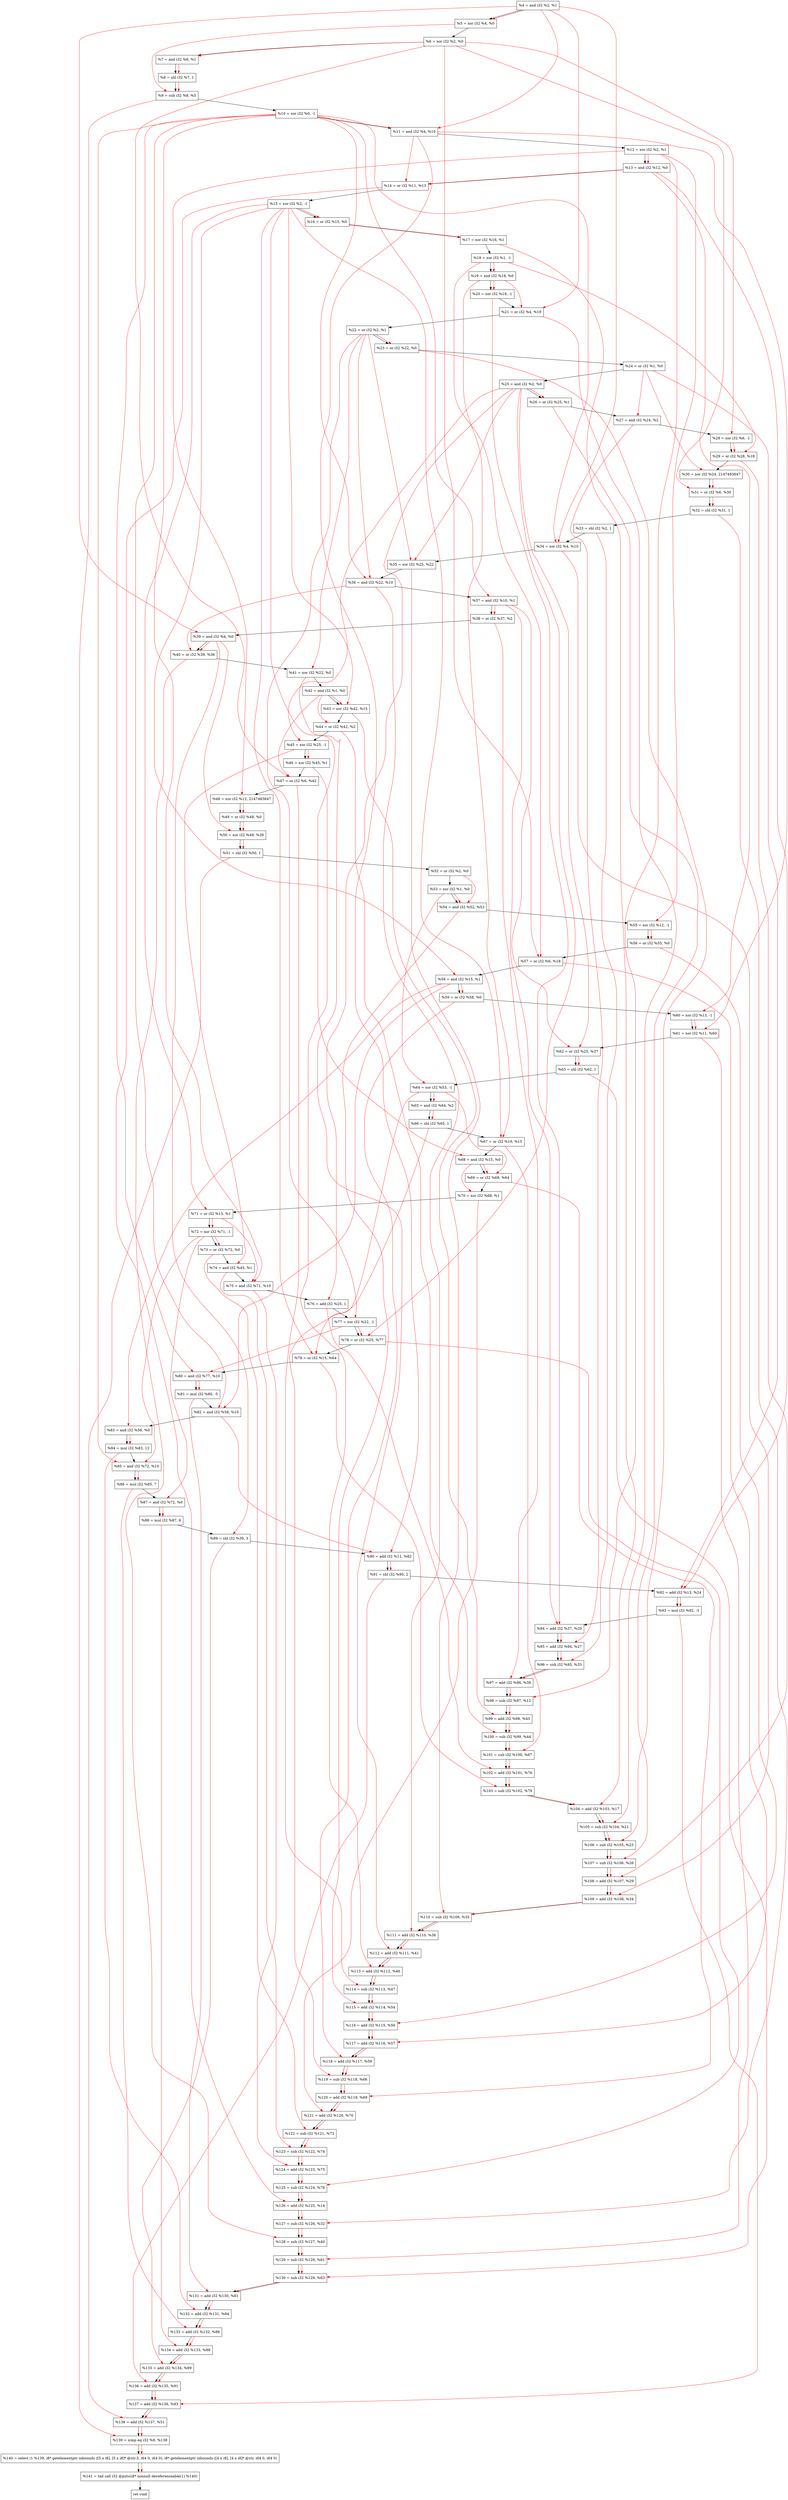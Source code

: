 digraph "DFG for'crackme' function" {
	Node0x18f7e80[shape=record, label="  %4 = and i32 %2, %1"];
	Node0x18f7f40[shape=record, label="  %5 = xor i32 %4, %0"];
	Node0x18f7fb0[shape=record, label="  %6 = xor i32 %2, %0"];
	Node0x18f8020[shape=record, label="  %7 = and i32 %6, %1"];
	Node0x18f86a0[shape=record, label="  %8 = shl i32 %7, 1"];
	Node0x18f8710[shape=record, label="  %9 = sub i32 %8, %5"];
	Node0x18f87b0[shape=record, label="  %10 = xor i32 %0, -1"];
	Node0x18f8820[shape=record, label="  %11 = and i32 %4, %10"];
	Node0x18f8890[shape=record, label="  %12 = xor i32 %2, %1"];
	Node0x18f8900[shape=record, label="  %13 = and i32 %12, %0"];
	Node0x18f8970[shape=record, label="  %14 = or i32 %11, %13"];
	Node0x18f89e0[shape=record, label="  %15 = xor i32 %2, -1"];
	Node0x18f8a50[shape=record, label="  %16 = or i32 %15, %0"];
	Node0x18f8ac0[shape=record, label="  %17 = xor i32 %16, %1"];
	Node0x18f8b30[shape=record, label="  %18 = xor i32 %1, -1"];
	Node0x18f8ba0[shape=record, label="  %19 = and i32 %18, %0"];
	Node0x18f8c10[shape=record, label="  %20 = xor i32 %19, -1"];
	Node0x18f8c80[shape=record, label="  %21 = or i32 %4, %19"];
	Node0x18f8cf0[shape=record, label="  %22 = or i32 %2, %1"];
	Node0x18f8d60[shape=record, label="  %23 = or i32 %22, %0"];
	Node0x18f8dd0[shape=record, label="  %24 = or i32 %1, %0"];
	Node0x18f8e40[shape=record, label="  %25 = and i32 %2, %0"];
	Node0x18f8eb0[shape=record, label="  %26 = or i32 %25, %1"];
	Node0x18f8f20[shape=record, label="  %27 = and i32 %24, %2"];
	Node0x18f8f90[shape=record, label="  %28 = xor i32 %6, -1"];
	Node0x18f9000[shape=record, label="  %29 = or i32 %28, %18"];
	Node0x18f90a0[shape=record, label="  %30 = xor i32 %24, 2147483647"];
	Node0x18f9110[shape=record, label="  %31 = or i32 %6, %30"];
	Node0x18f9180[shape=record, label="  %32 = shl i32 %31, 1"];
	Node0x18f9400[shape=record, label="  %33 = shl i32 %2, 1"];
	Node0x18f9470[shape=record, label="  %34 = xor i32 %4, %10"];
	Node0x18f94e0[shape=record, label="  %35 = xor i32 %25, %22"];
	Node0x18f9550[shape=record, label="  %36 = and i32 %22, %10"];
	Node0x18f95c0[shape=record, label="  %37 = and i32 %10, %1"];
	Node0x18f9630[shape=record, label="  %38 = or i32 %37, %2"];
	Node0x18f96a0[shape=record, label="  %39 = and i32 %4, %0"];
	Node0x18f9710[shape=record, label="  %40 = or i32 %39, %36"];
	Node0x18f9780[shape=record, label="  %41 = xor i32 %22, %0"];
	Node0x18f97f0[shape=record, label="  %42 = and i32 %1, %0"];
	Node0x18f9860[shape=record, label="  %43 = xor i32 %42, %15"];
	Node0x18f98d0[shape=record, label="  %44 = or i32 %42, %2"];
	Node0x18f9940[shape=record, label="  %45 = xor i32 %25, -1"];
	Node0x18f99b0[shape=record, label="  %46 = xor i32 %45, %1"];
	Node0x18f9a20[shape=record, label="  %47 = or i32 %6, %42"];
	Node0x18f9a90[shape=record, label="  %48 = xor i32 %12, 2147483647"];
	Node0x18f9b00[shape=record, label="  %49 = or i32 %48, %0"];
	Node0x18f9b70[shape=record, label="  %50 = xor i32 %49, %39"];
	Node0x18f9be0[shape=record, label="  %51 = shl i32 %50, 1"];
	Node0x18f9c50[shape=record, label="  %52 = or i32 %2, %0"];
	Node0x18f9cc0[shape=record, label="  %53 = xor i32 %1, %0"];
	Node0x18f9d30[shape=record, label="  %54 = and i32 %52, %53"];
	Node0x18f9da0[shape=record, label="  %55 = xor i32 %12, -1"];
	Node0x18f9e10[shape=record, label="  %56 = or i32 %55, %0"];
	Node0x18f9e80[shape=record, label="  %57 = or i32 %6, %18"];
	Node0x18f9ef0[shape=record, label="  %58 = and i32 %15, %1"];
	Node0x18f9f60[shape=record, label="  %59 = or i32 %58, %0"];
	Node0x18f9fd0[shape=record, label="  %60 = xor i32 %13, -1"];
	Node0x18fa040[shape=record, label="  %61 = xor i32 %11, %60"];
	Node0x18fa0b0[shape=record, label="  %62 = or i32 %25, %37"];
	Node0x18fa120[shape=record, label="  %63 = shl i32 %62, 1"];
	Node0x18fa190[shape=record, label="  %64 = xor i32 %53, -1"];
	Node0x18fa610[shape=record, label="  %65 = and i32 %64, %2"];
	Node0x18fa680[shape=record, label="  %66 = shl i32 %65, 1"];
	Node0x18fa6f0[shape=record, label="  %67 = or i32 %19, %15"];
	Node0x18fa760[shape=record, label="  %68 = and i32 %15, %0"];
	Node0x18fa7d0[shape=record, label="  %69 = or i32 %68, %64"];
	Node0x18fa840[shape=record, label="  %70 = xor i32 %68, %1"];
	Node0x18fa8b0[shape=record, label="  %71 = or i32 %15, %1"];
	Node0x18fa920[shape=record, label="  %72 = xor i32 %71, -1"];
	Node0x18fa990[shape=record, label="  %73 = or i32 %72, %0"];
	Node0x18faa00[shape=record, label="  %74 = and i32 %45, %1"];
	Node0x18faa70[shape=record, label="  %75 = and i32 %71, %10"];
	Node0x18faae0[shape=record, label="  %76 = add i32 %25, 1"];
	Node0x18fab50[shape=record, label="  %77 = xor i32 %22, -1"];
	Node0x18fabc0[shape=record, label="  %78 = or i32 %25, %77"];
	Node0x18fac30[shape=record, label="  %79 = or i32 %15, %64"];
	Node0x18faca0[shape=record, label="  %80 = and i32 %77, %10"];
	Node0x18fad40[shape=record, label="  %81 = mul i32 %80, -5"];
	Node0x18fadb0[shape=record, label="  %82 = and i32 %58, %10"];
	Node0x18fae20[shape=record, label="  %83 = and i32 %58, %0"];
	Node0x18faec0[shape=record, label="  %84 = mul i32 %83, 12"];
	Node0x18faf30[shape=record, label="  %85 = and i32 %72, %10"];
	Node0x18fafd0[shape=record, label="  %86 = mul i32 %85, 7"];
	Node0x18fb040[shape=record, label="  %87 = and i32 %72, %0"];
	Node0x18fb0e0[shape=record, label="  %88 = mul i32 %87, 6"];
	Node0x18fb180[shape=record, label="  %89 = shl i32 %39, 3"];
	Node0x18fb1f0[shape=record, label="  %90 = add i32 %11, %82"];
	Node0x18fb290[shape=record, label="  %91 = shl i32 %90, 2"];
	Node0x18fb300[shape=record, label="  %92 = add i32 %13, %24"];
	Node0x18fb3a0[shape=record, label="  %93 = mul i32 %92, -3"];
	Node0x18fb410[shape=record, label="  %94 = add i32 %37, %20"];
	Node0x18fb480[shape=record, label="  %95 = add i32 %94, %27"];
	Node0x18fb4f0[shape=record, label="  %96 = sub i32 %95, %33"];
	Node0x18fb560[shape=record, label="  %97 = add i32 %96, %38"];
	Node0x18fb5d0[shape=record, label="  %98 = sub i32 %97, %12"];
	Node0x18fb640[shape=record, label="  %99 = add i32 %98, %43"];
	Node0x18fb6b0[shape=record, label="  %100 = sub i32 %99, %44"];
	Node0x18fb720[shape=record, label="  %101 = sub i32 %100, %67"];
	Node0x18fb790[shape=record, label="  %102 = add i32 %101, %76"];
	Node0x18fb800[shape=record, label="  %103 = sub i32 %102, %79"];
	Node0x18fb870[shape=record, label="  %104 = add i32 %103, %17"];
	Node0x18fb8e0[shape=record, label="  %105 = sub i32 %104, %21"];
	Node0x18fb950[shape=record, label="  %106 = sub i32 %105, %23"];
	Node0x18fb9c0[shape=record, label="  %107 = sub i32 %106, %26"];
	Node0x18fba30[shape=record, label="  %108 = add i32 %107, %29"];
	Node0x18fbaa0[shape=record, label="  %109 = add i32 %108, %34"];
	Node0x18fbb10[shape=record, label="  %110 = sub i32 %109, %35"];
	Node0x18fbb80[shape=record, label="  %111 = add i32 %110, %36"];
	Node0x18fbbf0[shape=record, label="  %112 = add i32 %111, %41"];
	Node0x18fbc60[shape=record, label="  %113 = add i32 %112, %46"];
	Node0x18fbcd0[shape=record, label="  %114 = sub i32 %113, %47"];
	Node0x18fbd40[shape=record, label="  %115 = add i32 %114, %54"];
	Node0x18fbdb0[shape=record, label="  %116 = add i32 %115, %56"];
	Node0x18fbe20[shape=record, label="  %117 = add i32 %116, %57"];
	Node0x18fbe90[shape=record, label="  %118 = add i32 %117, %59"];
	Node0x18fbf00[shape=record, label="  %119 = sub i32 %118, %66"];
	Node0x18fbf70[shape=record, label="  %120 = add i32 %119, %69"];
	Node0x18fbfe0[shape=record, label="  %121 = add i32 %120, %70"];
	Node0x18fc050[shape=record, label="  %122 = sub i32 %121, %73"];
	Node0x18fc0c0[shape=record, label="  %123 = sub i32 %122, %74"];
	Node0x18fc130[shape=record, label="  %124 = add i32 %123, %75"];
	Node0x18fc1a0[shape=record, label="  %125 = sub i32 %124, %78"];
	Node0x18fc210[shape=record, label="  %126 = add i32 %125, %14"];
	Node0x18fc280[shape=record, label="  %127 = sub i32 %126, %32"];
	Node0x18fc2f0[shape=record, label="  %128 = sub i32 %127, %40"];
	Node0x18fcb70[shape=record, label="  %129 = sub i32 %128, %61"];
	Node0x18fcbe0[shape=record, label="  %130 = sub i32 %129, %63"];
	Node0x18fcc50[shape=record, label="  %131 = add i32 %130, %81"];
	Node0x18fccc0[shape=record, label="  %132 = add i32 %131, %84"];
	Node0x18fcd30[shape=record, label="  %133 = add i32 %132, %86"];
	Node0x18fcda0[shape=record, label="  %134 = add i32 %133, %88"];
	Node0x18fce10[shape=record, label="  %135 = add i32 %134, %89"];
	Node0x18fce80[shape=record, label="  %136 = add i32 %135, %91"];
	Node0x18fcef0[shape=record, label="  %137 = add i32 %136, %93"];
	Node0x18fcf60[shape=record, label="  %138 = add i32 %137, %51"];
	Node0x18fcfd0[shape=record, label="  %139 = icmp eq i32 %9, %138"];
	Node0x1898268[shape=record, label="  %140 = select i1 %139, i8* getelementptr inbounds ([5 x i8], [5 x i8]* @str.3, i64 0, i64 0), i8* getelementptr inbounds ([4 x i8], [4 x i8]* @str, i64 0, i64 0)"];
	Node0x18fd260[shape=record, label="  %141 = tail call i32 @puts(i8* nonnull dereferenceable(1) %140)"];
	Node0x18fd2b0[shape=record, label="  ret void"];
	Node0x18f7e80 -> Node0x18f7f40;
	Node0x18f7f40 -> Node0x18f7fb0;
	Node0x18f7fb0 -> Node0x18f8020;
	Node0x18f8020 -> Node0x18f86a0;
	Node0x18f86a0 -> Node0x18f8710;
	Node0x18f8710 -> Node0x18f87b0;
	Node0x18f87b0 -> Node0x18f8820;
	Node0x18f8820 -> Node0x18f8890;
	Node0x18f8890 -> Node0x18f8900;
	Node0x18f8900 -> Node0x18f8970;
	Node0x18f8970 -> Node0x18f89e0;
	Node0x18f89e0 -> Node0x18f8a50;
	Node0x18f8a50 -> Node0x18f8ac0;
	Node0x18f8ac0 -> Node0x18f8b30;
	Node0x18f8b30 -> Node0x18f8ba0;
	Node0x18f8ba0 -> Node0x18f8c10;
	Node0x18f8c10 -> Node0x18f8c80;
	Node0x18f8c80 -> Node0x18f8cf0;
	Node0x18f8cf0 -> Node0x18f8d60;
	Node0x18f8d60 -> Node0x18f8dd0;
	Node0x18f8dd0 -> Node0x18f8e40;
	Node0x18f8e40 -> Node0x18f8eb0;
	Node0x18f8eb0 -> Node0x18f8f20;
	Node0x18f8f20 -> Node0x18f8f90;
	Node0x18f8f90 -> Node0x18f9000;
	Node0x18f9000 -> Node0x18f90a0;
	Node0x18f90a0 -> Node0x18f9110;
	Node0x18f9110 -> Node0x18f9180;
	Node0x18f9180 -> Node0x18f9400;
	Node0x18f9400 -> Node0x18f9470;
	Node0x18f9470 -> Node0x18f94e0;
	Node0x18f94e0 -> Node0x18f9550;
	Node0x18f9550 -> Node0x18f95c0;
	Node0x18f95c0 -> Node0x18f9630;
	Node0x18f9630 -> Node0x18f96a0;
	Node0x18f96a0 -> Node0x18f9710;
	Node0x18f9710 -> Node0x18f9780;
	Node0x18f9780 -> Node0x18f97f0;
	Node0x18f97f0 -> Node0x18f9860;
	Node0x18f9860 -> Node0x18f98d0;
	Node0x18f98d0 -> Node0x18f9940;
	Node0x18f9940 -> Node0x18f99b0;
	Node0x18f99b0 -> Node0x18f9a20;
	Node0x18f9a20 -> Node0x18f9a90;
	Node0x18f9a90 -> Node0x18f9b00;
	Node0x18f9b00 -> Node0x18f9b70;
	Node0x18f9b70 -> Node0x18f9be0;
	Node0x18f9be0 -> Node0x18f9c50;
	Node0x18f9c50 -> Node0x18f9cc0;
	Node0x18f9cc0 -> Node0x18f9d30;
	Node0x18f9d30 -> Node0x18f9da0;
	Node0x18f9da0 -> Node0x18f9e10;
	Node0x18f9e10 -> Node0x18f9e80;
	Node0x18f9e80 -> Node0x18f9ef0;
	Node0x18f9ef0 -> Node0x18f9f60;
	Node0x18f9f60 -> Node0x18f9fd0;
	Node0x18f9fd0 -> Node0x18fa040;
	Node0x18fa040 -> Node0x18fa0b0;
	Node0x18fa0b0 -> Node0x18fa120;
	Node0x18fa120 -> Node0x18fa190;
	Node0x18fa190 -> Node0x18fa610;
	Node0x18fa610 -> Node0x18fa680;
	Node0x18fa680 -> Node0x18fa6f0;
	Node0x18fa6f0 -> Node0x18fa760;
	Node0x18fa760 -> Node0x18fa7d0;
	Node0x18fa7d0 -> Node0x18fa840;
	Node0x18fa840 -> Node0x18fa8b0;
	Node0x18fa8b0 -> Node0x18fa920;
	Node0x18fa920 -> Node0x18fa990;
	Node0x18fa990 -> Node0x18faa00;
	Node0x18faa00 -> Node0x18faa70;
	Node0x18faa70 -> Node0x18faae0;
	Node0x18faae0 -> Node0x18fab50;
	Node0x18fab50 -> Node0x18fabc0;
	Node0x18fabc0 -> Node0x18fac30;
	Node0x18fac30 -> Node0x18faca0;
	Node0x18faca0 -> Node0x18fad40;
	Node0x18fad40 -> Node0x18fadb0;
	Node0x18fadb0 -> Node0x18fae20;
	Node0x18fae20 -> Node0x18faec0;
	Node0x18faec0 -> Node0x18faf30;
	Node0x18faf30 -> Node0x18fafd0;
	Node0x18fafd0 -> Node0x18fb040;
	Node0x18fb040 -> Node0x18fb0e0;
	Node0x18fb0e0 -> Node0x18fb180;
	Node0x18fb180 -> Node0x18fb1f0;
	Node0x18fb1f0 -> Node0x18fb290;
	Node0x18fb290 -> Node0x18fb300;
	Node0x18fb300 -> Node0x18fb3a0;
	Node0x18fb3a0 -> Node0x18fb410;
	Node0x18fb410 -> Node0x18fb480;
	Node0x18fb480 -> Node0x18fb4f0;
	Node0x18fb4f0 -> Node0x18fb560;
	Node0x18fb560 -> Node0x18fb5d0;
	Node0x18fb5d0 -> Node0x18fb640;
	Node0x18fb640 -> Node0x18fb6b0;
	Node0x18fb6b0 -> Node0x18fb720;
	Node0x18fb720 -> Node0x18fb790;
	Node0x18fb790 -> Node0x18fb800;
	Node0x18fb800 -> Node0x18fb870;
	Node0x18fb870 -> Node0x18fb8e0;
	Node0x18fb8e0 -> Node0x18fb950;
	Node0x18fb950 -> Node0x18fb9c0;
	Node0x18fb9c0 -> Node0x18fba30;
	Node0x18fba30 -> Node0x18fbaa0;
	Node0x18fbaa0 -> Node0x18fbb10;
	Node0x18fbb10 -> Node0x18fbb80;
	Node0x18fbb80 -> Node0x18fbbf0;
	Node0x18fbbf0 -> Node0x18fbc60;
	Node0x18fbc60 -> Node0x18fbcd0;
	Node0x18fbcd0 -> Node0x18fbd40;
	Node0x18fbd40 -> Node0x18fbdb0;
	Node0x18fbdb0 -> Node0x18fbe20;
	Node0x18fbe20 -> Node0x18fbe90;
	Node0x18fbe90 -> Node0x18fbf00;
	Node0x18fbf00 -> Node0x18fbf70;
	Node0x18fbf70 -> Node0x18fbfe0;
	Node0x18fbfe0 -> Node0x18fc050;
	Node0x18fc050 -> Node0x18fc0c0;
	Node0x18fc0c0 -> Node0x18fc130;
	Node0x18fc130 -> Node0x18fc1a0;
	Node0x18fc1a0 -> Node0x18fc210;
	Node0x18fc210 -> Node0x18fc280;
	Node0x18fc280 -> Node0x18fc2f0;
	Node0x18fc2f0 -> Node0x18fcb70;
	Node0x18fcb70 -> Node0x18fcbe0;
	Node0x18fcbe0 -> Node0x18fcc50;
	Node0x18fcc50 -> Node0x18fccc0;
	Node0x18fccc0 -> Node0x18fcd30;
	Node0x18fcd30 -> Node0x18fcda0;
	Node0x18fcda0 -> Node0x18fce10;
	Node0x18fce10 -> Node0x18fce80;
	Node0x18fce80 -> Node0x18fcef0;
	Node0x18fcef0 -> Node0x18fcf60;
	Node0x18fcf60 -> Node0x18fcfd0;
	Node0x18fcfd0 -> Node0x1898268;
	Node0x1898268 -> Node0x18fd260;
	Node0x18fd260 -> Node0x18fd2b0;
edge [color=red]
	Node0x18f7e80 -> Node0x18f7f40;
	Node0x18f7fb0 -> Node0x18f8020;
	Node0x18f8020 -> Node0x18f86a0;
	Node0x18f86a0 -> Node0x18f8710;
	Node0x18f7f40 -> Node0x18f8710;
	Node0x18f7e80 -> Node0x18f8820;
	Node0x18f87b0 -> Node0x18f8820;
	Node0x18f8890 -> Node0x18f8900;
	Node0x18f8820 -> Node0x18f8970;
	Node0x18f8900 -> Node0x18f8970;
	Node0x18f89e0 -> Node0x18f8a50;
	Node0x18f8a50 -> Node0x18f8ac0;
	Node0x18f8b30 -> Node0x18f8ba0;
	Node0x18f8ba0 -> Node0x18f8c10;
	Node0x18f7e80 -> Node0x18f8c80;
	Node0x18f8ba0 -> Node0x18f8c80;
	Node0x18f8cf0 -> Node0x18f8d60;
	Node0x18f8e40 -> Node0x18f8eb0;
	Node0x18f8dd0 -> Node0x18f8f20;
	Node0x18f7fb0 -> Node0x18f8f90;
	Node0x18f8f90 -> Node0x18f9000;
	Node0x18f8b30 -> Node0x18f9000;
	Node0x18f8dd0 -> Node0x18f90a0;
	Node0x18f7fb0 -> Node0x18f9110;
	Node0x18f90a0 -> Node0x18f9110;
	Node0x18f9110 -> Node0x18f9180;
	Node0x18f7e80 -> Node0x18f9470;
	Node0x18f87b0 -> Node0x18f9470;
	Node0x18f8e40 -> Node0x18f94e0;
	Node0x18f8cf0 -> Node0x18f94e0;
	Node0x18f8cf0 -> Node0x18f9550;
	Node0x18f87b0 -> Node0x18f9550;
	Node0x18f87b0 -> Node0x18f95c0;
	Node0x18f95c0 -> Node0x18f9630;
	Node0x18f7e80 -> Node0x18f96a0;
	Node0x18f96a0 -> Node0x18f9710;
	Node0x18f9550 -> Node0x18f9710;
	Node0x18f8cf0 -> Node0x18f9780;
	Node0x18f97f0 -> Node0x18f9860;
	Node0x18f89e0 -> Node0x18f9860;
	Node0x18f97f0 -> Node0x18f98d0;
	Node0x18f8e40 -> Node0x18f9940;
	Node0x18f9940 -> Node0x18f99b0;
	Node0x18f7fb0 -> Node0x18f9a20;
	Node0x18f97f0 -> Node0x18f9a20;
	Node0x18f8890 -> Node0x18f9a90;
	Node0x18f9a90 -> Node0x18f9b00;
	Node0x18f9b00 -> Node0x18f9b70;
	Node0x18f96a0 -> Node0x18f9b70;
	Node0x18f9b70 -> Node0x18f9be0;
	Node0x18f9c50 -> Node0x18f9d30;
	Node0x18f9cc0 -> Node0x18f9d30;
	Node0x18f8890 -> Node0x18f9da0;
	Node0x18f9da0 -> Node0x18f9e10;
	Node0x18f7fb0 -> Node0x18f9e80;
	Node0x18f8b30 -> Node0x18f9e80;
	Node0x18f89e0 -> Node0x18f9ef0;
	Node0x18f9ef0 -> Node0x18f9f60;
	Node0x18f8900 -> Node0x18f9fd0;
	Node0x18f8820 -> Node0x18fa040;
	Node0x18f9fd0 -> Node0x18fa040;
	Node0x18f8e40 -> Node0x18fa0b0;
	Node0x18f95c0 -> Node0x18fa0b0;
	Node0x18fa0b0 -> Node0x18fa120;
	Node0x18f9cc0 -> Node0x18fa190;
	Node0x18fa190 -> Node0x18fa610;
	Node0x18fa610 -> Node0x18fa680;
	Node0x18f8ba0 -> Node0x18fa6f0;
	Node0x18f89e0 -> Node0x18fa6f0;
	Node0x18f89e0 -> Node0x18fa760;
	Node0x18fa760 -> Node0x18fa7d0;
	Node0x18fa190 -> Node0x18fa7d0;
	Node0x18fa760 -> Node0x18fa840;
	Node0x18f89e0 -> Node0x18fa8b0;
	Node0x18fa8b0 -> Node0x18fa920;
	Node0x18fa920 -> Node0x18fa990;
	Node0x18f9940 -> Node0x18faa00;
	Node0x18fa8b0 -> Node0x18faa70;
	Node0x18f87b0 -> Node0x18faa70;
	Node0x18f8e40 -> Node0x18faae0;
	Node0x18f8cf0 -> Node0x18fab50;
	Node0x18f8e40 -> Node0x18fabc0;
	Node0x18fab50 -> Node0x18fabc0;
	Node0x18f89e0 -> Node0x18fac30;
	Node0x18fa190 -> Node0x18fac30;
	Node0x18fab50 -> Node0x18faca0;
	Node0x18f87b0 -> Node0x18faca0;
	Node0x18faca0 -> Node0x18fad40;
	Node0x18f9ef0 -> Node0x18fadb0;
	Node0x18f87b0 -> Node0x18fadb0;
	Node0x18f9ef0 -> Node0x18fae20;
	Node0x18fae20 -> Node0x18faec0;
	Node0x18fa920 -> Node0x18faf30;
	Node0x18f87b0 -> Node0x18faf30;
	Node0x18faf30 -> Node0x18fafd0;
	Node0x18fa920 -> Node0x18fb040;
	Node0x18fb040 -> Node0x18fb0e0;
	Node0x18f96a0 -> Node0x18fb180;
	Node0x18f8820 -> Node0x18fb1f0;
	Node0x18fadb0 -> Node0x18fb1f0;
	Node0x18fb1f0 -> Node0x18fb290;
	Node0x18f8900 -> Node0x18fb300;
	Node0x18f8dd0 -> Node0x18fb300;
	Node0x18fb300 -> Node0x18fb3a0;
	Node0x18f95c0 -> Node0x18fb410;
	Node0x18f8c10 -> Node0x18fb410;
	Node0x18fb410 -> Node0x18fb480;
	Node0x18f8f20 -> Node0x18fb480;
	Node0x18fb480 -> Node0x18fb4f0;
	Node0x18f9400 -> Node0x18fb4f0;
	Node0x18fb4f0 -> Node0x18fb560;
	Node0x18f9630 -> Node0x18fb560;
	Node0x18fb560 -> Node0x18fb5d0;
	Node0x18f8890 -> Node0x18fb5d0;
	Node0x18fb5d0 -> Node0x18fb640;
	Node0x18f9860 -> Node0x18fb640;
	Node0x18fb640 -> Node0x18fb6b0;
	Node0x18f98d0 -> Node0x18fb6b0;
	Node0x18fb6b0 -> Node0x18fb720;
	Node0x18fa6f0 -> Node0x18fb720;
	Node0x18fb720 -> Node0x18fb790;
	Node0x18faae0 -> Node0x18fb790;
	Node0x18fb790 -> Node0x18fb800;
	Node0x18fac30 -> Node0x18fb800;
	Node0x18fb800 -> Node0x18fb870;
	Node0x18f8ac0 -> Node0x18fb870;
	Node0x18fb870 -> Node0x18fb8e0;
	Node0x18f8c80 -> Node0x18fb8e0;
	Node0x18fb8e0 -> Node0x18fb950;
	Node0x18f8d60 -> Node0x18fb950;
	Node0x18fb950 -> Node0x18fb9c0;
	Node0x18f8eb0 -> Node0x18fb9c0;
	Node0x18fb9c0 -> Node0x18fba30;
	Node0x18f9000 -> Node0x18fba30;
	Node0x18fba30 -> Node0x18fbaa0;
	Node0x18f9470 -> Node0x18fbaa0;
	Node0x18fbaa0 -> Node0x18fbb10;
	Node0x18f94e0 -> Node0x18fbb10;
	Node0x18fbb10 -> Node0x18fbb80;
	Node0x18f9550 -> Node0x18fbb80;
	Node0x18fbb80 -> Node0x18fbbf0;
	Node0x18f9780 -> Node0x18fbbf0;
	Node0x18fbbf0 -> Node0x18fbc60;
	Node0x18f99b0 -> Node0x18fbc60;
	Node0x18fbc60 -> Node0x18fbcd0;
	Node0x18f9a20 -> Node0x18fbcd0;
	Node0x18fbcd0 -> Node0x18fbd40;
	Node0x18f9d30 -> Node0x18fbd40;
	Node0x18fbd40 -> Node0x18fbdb0;
	Node0x18f9e10 -> Node0x18fbdb0;
	Node0x18fbdb0 -> Node0x18fbe20;
	Node0x18f9e80 -> Node0x18fbe20;
	Node0x18fbe20 -> Node0x18fbe90;
	Node0x18f9f60 -> Node0x18fbe90;
	Node0x18fbe90 -> Node0x18fbf00;
	Node0x18fa680 -> Node0x18fbf00;
	Node0x18fbf00 -> Node0x18fbf70;
	Node0x18fa7d0 -> Node0x18fbf70;
	Node0x18fbf70 -> Node0x18fbfe0;
	Node0x18fa840 -> Node0x18fbfe0;
	Node0x18fbfe0 -> Node0x18fc050;
	Node0x18fa990 -> Node0x18fc050;
	Node0x18fc050 -> Node0x18fc0c0;
	Node0x18faa00 -> Node0x18fc0c0;
	Node0x18fc0c0 -> Node0x18fc130;
	Node0x18faa70 -> Node0x18fc130;
	Node0x18fc130 -> Node0x18fc1a0;
	Node0x18fabc0 -> Node0x18fc1a0;
	Node0x18fc1a0 -> Node0x18fc210;
	Node0x18f8970 -> Node0x18fc210;
	Node0x18fc210 -> Node0x18fc280;
	Node0x18f9180 -> Node0x18fc280;
	Node0x18fc280 -> Node0x18fc2f0;
	Node0x18f9710 -> Node0x18fc2f0;
	Node0x18fc2f0 -> Node0x18fcb70;
	Node0x18fa040 -> Node0x18fcb70;
	Node0x18fcb70 -> Node0x18fcbe0;
	Node0x18fa120 -> Node0x18fcbe0;
	Node0x18fcbe0 -> Node0x18fcc50;
	Node0x18fad40 -> Node0x18fcc50;
	Node0x18fcc50 -> Node0x18fccc0;
	Node0x18faec0 -> Node0x18fccc0;
	Node0x18fccc0 -> Node0x18fcd30;
	Node0x18fafd0 -> Node0x18fcd30;
	Node0x18fcd30 -> Node0x18fcda0;
	Node0x18fb0e0 -> Node0x18fcda0;
	Node0x18fcda0 -> Node0x18fce10;
	Node0x18fb180 -> Node0x18fce10;
	Node0x18fce10 -> Node0x18fce80;
	Node0x18fb290 -> Node0x18fce80;
	Node0x18fce80 -> Node0x18fcef0;
	Node0x18fb3a0 -> Node0x18fcef0;
	Node0x18fcef0 -> Node0x18fcf60;
	Node0x18f9be0 -> Node0x18fcf60;
	Node0x18f8710 -> Node0x18fcfd0;
	Node0x18fcf60 -> Node0x18fcfd0;
	Node0x18fcfd0 -> Node0x1898268;
	Node0x1898268 -> Node0x18fd260;
}
